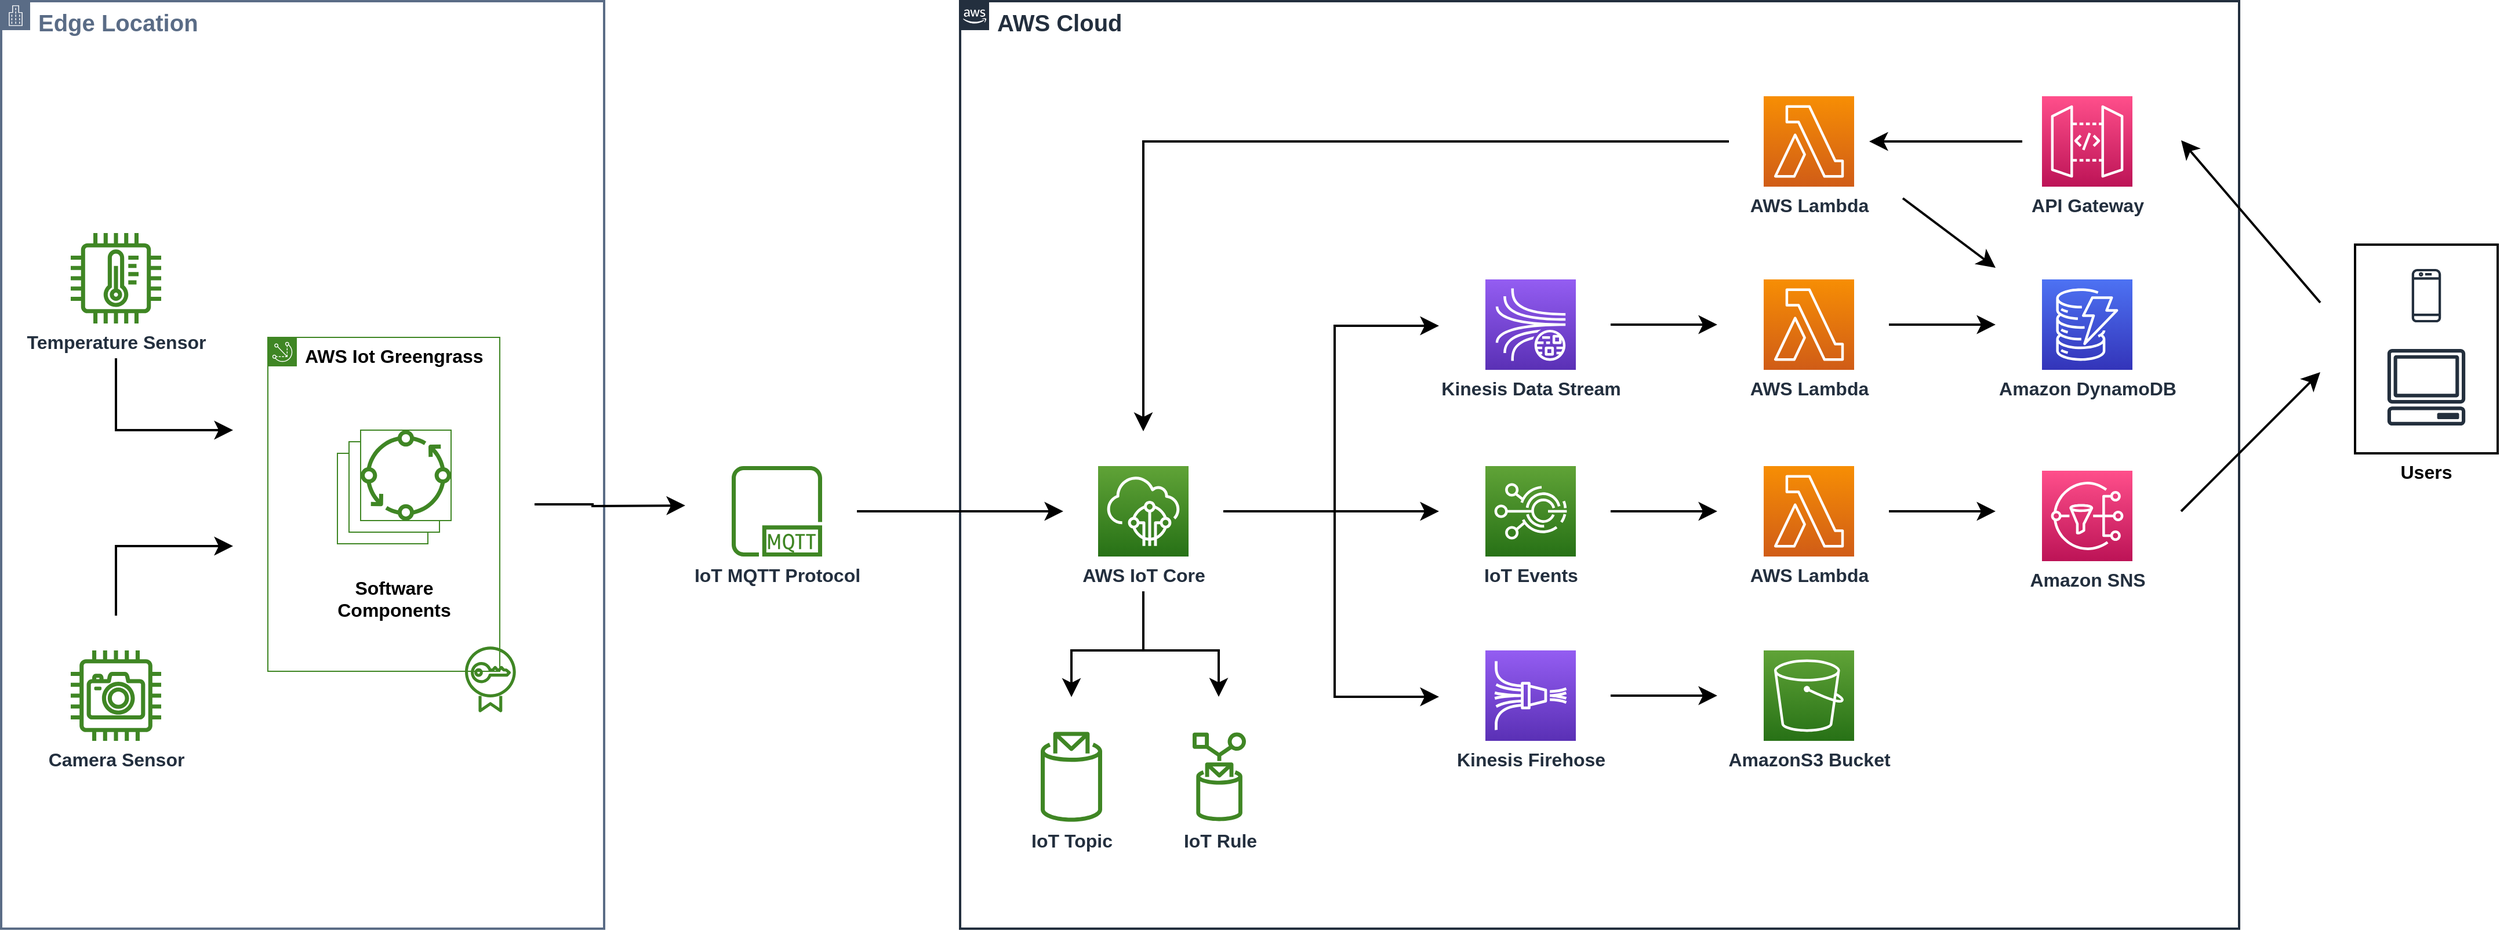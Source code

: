 <mxfile version="20.4.0" type="google"><diagram id="515fl4yCdh9Dc251olCK" name="Page-1"><mxGraphModel grid="1" page="1" gridSize="10" guides="1" tooltips="1" connect="1" arrows="1" fold="1" pageScale="1" pageWidth="827" pageHeight="1169" math="0" shadow="0"><root><mxCell id="0"/><mxCell id="1" parent="0"/><mxCell id="Q0wJrCghgbSXpKfr6JJr-16" value="Edge Location" style="points=[[0,0],[0.25,0],[0.5,0],[0.75,0],[1,0],[1,0.25],[1,0.5],[1,0.75],[1,1],[0.75,1],[0.5,1],[0.25,1],[0,1],[0,0.75],[0,0.5],[0,0.25]];outlineConnect=0;gradientColor=none;html=1;whiteSpace=wrap;fontSize=20;fontStyle=1;container=1;pointerEvents=0;collapsible=0;recursiveResize=0;shape=mxgraph.aws4.group;grIcon=mxgraph.aws4.group_corporate_data_center;strokeColor=#5A6C86;fillColor=none;verticalAlign=top;align=left;spacingLeft=30;fontColor=#5A6C86;dashed=0;strokeWidth=2;" vertex="1" parent="1"><mxGeometry y="80" width="520" height="800" as="geometry"/></mxCell><mxCell id="Q0wJrCghgbSXpKfr6JJr-14" value="Software&#10;Components" style="group;fontSize=16;fontStyle=1;labelPosition=center;verticalLabelPosition=bottom;align=center;verticalAlign=top;" connectable="0" vertex="1" parent="Q0wJrCghgbSXpKfr6JJr-16"><mxGeometry x="290" y="370" width="98" height="120" as="geometry"/></mxCell><mxCell id="Q0wJrCghgbSXpKfr6JJr-8" value="" style="rounded=0;whiteSpace=wrap;html=1;strokeColor=#3F8624;fontSize=16;fontStyle=1" vertex="1" parent="Q0wJrCghgbSXpKfr6JJr-14"><mxGeometry y="20" width="78" height="78" as="geometry"/></mxCell><mxCell id="Q0wJrCghgbSXpKfr6JJr-13" value="" style="rounded=0;whiteSpace=wrap;html=1;strokeColor=#3F8624;fontSize=16;fontStyle=1" vertex="1" parent="Q0wJrCghgbSXpKfr6JJr-14"><mxGeometry x="10" y="10" width="78" height="78" as="geometry"/></mxCell><mxCell id="Q0wJrCghgbSXpKfr6JJr-10" value="" style="group;fontSize=16;fontStyle=1" connectable="0" vertex="1" parent="Q0wJrCghgbSXpKfr6JJr-14"><mxGeometry x="20" width="78" height="120" as="geometry"/></mxCell><mxCell id="Q0wJrCghgbSXpKfr6JJr-11" value="" style="rounded=0;whiteSpace=wrap;html=1;strokeColor=#3F8624;fontSize=16;fontStyle=1" vertex="1" parent="Q0wJrCghgbSXpKfr6JJr-10"><mxGeometry width="78" height="78" as="geometry"/></mxCell><mxCell id="Q0wJrCghgbSXpKfr6JJr-12" value="" style="sketch=0;outlineConnect=0;fontColor=#232F3E;gradientColor=none;fillColor=#3F8624;strokeColor=#3F8624;dashed=0;verticalLabelPosition=bottom;verticalAlign=top;align=center;html=1;fontSize=16;fontStyle=1;aspect=fixed;pointerEvents=1;shape=mxgraph.aws4.iot_greengrass_component;" vertex="1" parent="Q0wJrCghgbSXpKfr6JJr-10"><mxGeometry width="78" height="78" as="geometry"/></mxCell><mxCell id="Q0wJrCghgbSXpKfr6JJr-2" value="AWS Iot&amp;nbsp;Greengrass" style="points=[[0,0],[0.25,0],[0.5,0],[0.75,0],[1,0],[1,0.25],[1,0.5],[1,0.75],[1,1],[0.75,1],[0.5,1],[0.25,1],[0,1],[0,0.75],[0,0.5],[0,0.25]];outlineConnect=0;gradientColor=none;html=1;whiteSpace=wrap;fontSize=16;fontStyle=1;container=1;pointerEvents=0;collapsible=0;recursiveResize=0;shape=mxgraph.aws4.group;grIcon=mxgraph.aws4.group_iot_greengrass;strokeColor=#3F8624;fillColor=none;verticalAlign=top;align=left;spacingLeft=30;fontColor=#000000;dashed=0;" vertex="1" parent="Q0wJrCghgbSXpKfr6JJr-16"><mxGeometry x="230" y="290" width="200" height="288" as="geometry"/></mxCell><mxCell id="Q0wJrCghgbSXpKfr6JJr-73" style="edgeStyle=orthogonalEdgeStyle;rounded=0;orthogonalLoop=1;jettySize=auto;html=1;strokeWidth=2;fontSize=20;fontColor=#000000;startSize=10;endSize=10;sourcePerimeterSpacing=30;targetPerimeterSpacing=30;" edge="1" parent="Q0wJrCghgbSXpKfr6JJr-16" source="Q0wJrCghgbSXpKfr6JJr-67" target="Q0wJrCghgbSXpKfr6JJr-2"><mxGeometry relative="1" as="geometry"><Array as="points"><mxPoint x="99" y="370"/></Array></mxGeometry></mxCell><mxCell id="Q0wJrCghgbSXpKfr6JJr-67" value="Temperature Sensor" style="sketch=0;outlineConnect=0;fontColor=#232F3E;gradientColor=none;fillColor=#3F8624;strokeColor=none;dashed=0;verticalLabelPosition=bottom;verticalAlign=top;align=center;html=1;fontSize=16;fontStyle=1;aspect=fixed;pointerEvents=1;shape=mxgraph.aws4.iot_thing_temperature_sensor;strokeWidth=2;" vertex="1" parent="Q0wJrCghgbSXpKfr6JJr-16"><mxGeometry x="60" y="200" width="78" height="78" as="geometry"/></mxCell><mxCell id="Q0wJrCghgbSXpKfr6JJr-72" style="edgeStyle=orthogonalEdgeStyle;rounded=0;orthogonalLoop=1;jettySize=auto;html=1;strokeWidth=2;fontSize=20;fontColor=#000000;startSize=10;endSize=10;sourcePerimeterSpacing=30;targetPerimeterSpacing=30;" edge="1" parent="Q0wJrCghgbSXpKfr6JJr-16" source="Q0wJrCghgbSXpKfr6JJr-69" target="Q0wJrCghgbSXpKfr6JJr-2"><mxGeometry relative="1" as="geometry"><Array as="points"><mxPoint x="99" y="470"/></Array></mxGeometry></mxCell><mxCell id="Q0wJrCghgbSXpKfr6JJr-69" value="Camera Sensor" style="sketch=0;outlineConnect=0;fontColor=#232F3E;gradientColor=none;fillColor=#3F8624;strokeColor=none;dashed=0;verticalLabelPosition=bottom;verticalAlign=top;align=center;html=1;fontSize=16;fontStyle=1;aspect=fixed;pointerEvents=1;shape=mxgraph.aws4.camera;strokeWidth=2;" vertex="1" parent="Q0wJrCghgbSXpKfr6JJr-16"><mxGeometry x="60" y="560" width="78" height="78" as="geometry"/></mxCell><mxCell id="Q0wJrCghgbSXpKfr6JJr-66" value="" style="sketch=0;outlineConnect=0;fontColor=#232F3E;gradientColor=none;fillColor=#3F8624;strokeColor=none;dashed=0;verticalLabelPosition=bottom;verticalAlign=top;align=center;html=1;fontSize=12;fontStyle=0;aspect=fixed;pointerEvents=1;shape=mxgraph.aws4.certificate_manager;strokeWidth=2;" vertex="1" parent="Q0wJrCghgbSXpKfr6JJr-16"><mxGeometry x="400" y="556" width="43.87" height="58" as="geometry"/></mxCell><mxCell id="Q0wJrCghgbSXpKfr6JJr-59" value="AWS Cloud" style="points=[[0,0],[0.25,0],[0.5,0],[0.75,0],[1,0],[1,0.25],[1,0.5],[1,0.75],[1,1],[0.75,1],[0.5,1],[0.25,1],[0,1],[0,0.75],[0,0.5],[0,0.25]];outlineConnect=0;gradientColor=none;html=1;whiteSpace=wrap;fontSize=20;fontStyle=1;container=1;pointerEvents=0;collapsible=0;recursiveResize=0;shape=mxgraph.aws4.group;grIcon=mxgraph.aws4.group_aws_cloud_alt;strokeColor=#232F3E;fillColor=none;verticalAlign=top;align=left;spacingLeft=30;fontColor=#232F3E;dashed=0;strokeWidth=2;" vertex="1" parent="1"><mxGeometry x="827" y="80" width="1103" height="800" as="geometry"/></mxCell><mxCell id="Q0wJrCghgbSXpKfr6JJr-51" value="Users" style="rounded=0;whiteSpace=wrap;html=1;strokeColor=#000000;strokeWidth=2;fontSize=16;fontColor=#000000;labelPosition=center;verticalLabelPosition=bottom;align=center;verticalAlign=top;fontStyle=1;aspect=fixed;" vertex="1" parent="1"><mxGeometry x="2030" y="290" width="123" height="180" as="geometry"/></mxCell><mxCell id="Q0wJrCghgbSXpKfr6JJr-63" style="edgeStyle=orthogonalEdgeStyle;rounded=0;orthogonalLoop=1;jettySize=auto;html=1;strokeWidth=2;fontSize=16;fontColor=#000000;startSize=10;endSize=10;sourcePerimeterSpacing=30;targetPerimeterSpacing=30;fontStyle=1" edge="1" parent="1" source="Q0wJrCghgbSXpKfr6JJr-17" target="Q0wJrCghgbSXpKfr6JJr-18"><mxGeometry relative="1" as="geometry"/></mxCell><mxCell id="Q0wJrCghgbSXpKfr6JJr-17" value="IoT MQTT Protocol" style="sketch=0;outlineConnect=0;fontColor=#232F3E;gradientColor=none;fillColor=#3F8624;strokeColor=none;dashed=0;verticalLabelPosition=bottom;verticalAlign=top;align=center;html=1;fontSize=16;fontStyle=1;aspect=fixed;pointerEvents=1;shape=mxgraph.aws4.mqtt_protocol;" vertex="1" parent="1"><mxGeometry x="630" y="481" width="78" height="78" as="geometry"/></mxCell><mxCell id="Q0wJrCghgbSXpKfr6JJr-34" style="edgeStyle=orthogonalEdgeStyle;rounded=0;orthogonalLoop=1;jettySize=auto;html=1;strokeWidth=2;fontSize=16;fontColor=#000000;startSize=10;endSize=10;sourcePerimeterSpacing=30;targetPerimeterSpacing=30;fontStyle=1" edge="1" parent="1" source="Q0wJrCghgbSXpKfr6JJr-18"><mxGeometry relative="1" as="geometry"><mxPoint x="1240" y="360" as="targetPoint"/><Array as="points"><mxPoint x="1150" y="520"/><mxPoint x="1150" y="360"/></Array></mxGeometry></mxCell><mxCell id="Q0wJrCghgbSXpKfr6JJr-35" style="edgeStyle=orthogonalEdgeStyle;rounded=0;orthogonalLoop=1;jettySize=auto;html=1;strokeWidth=2;fontSize=16;fontColor=#000000;startSize=10;endSize=10;sourcePerimeterSpacing=30;targetPerimeterSpacing=30;fontStyle=1" edge="1" parent="1" source="Q0wJrCghgbSXpKfr6JJr-18"><mxGeometry relative="1" as="geometry"><mxPoint x="1240" y="520" as="targetPoint"/></mxGeometry></mxCell><mxCell id="Q0wJrCghgbSXpKfr6JJr-36" style="edgeStyle=orthogonalEdgeStyle;rounded=0;orthogonalLoop=1;jettySize=auto;html=1;strokeWidth=2;fontSize=16;fontColor=#000000;startSize=10;endSize=10;sourcePerimeterSpacing=30;targetPerimeterSpacing=30;fontStyle=1" edge="1" parent="1" source="Q0wJrCghgbSXpKfr6JJr-18"><mxGeometry relative="1" as="geometry"><mxPoint x="1240" y="680" as="targetPoint"/><Array as="points"><mxPoint x="1150" y="520"/><mxPoint x="1150" y="680"/></Array></mxGeometry></mxCell><mxCell id="Q0wJrCghgbSXpKfr6JJr-45" style="edgeStyle=orthogonalEdgeStyle;rounded=0;orthogonalLoop=1;jettySize=auto;html=1;strokeWidth=2;fontSize=16;fontColor=#000000;startSize=10;endSize=10;sourcePerimeterSpacing=30;targetPerimeterSpacing=30;fontStyle=1" edge="1" parent="1" source="Q0wJrCghgbSXpKfr6JJr-18" target="Q0wJrCghgbSXpKfr6JJr-19"><mxGeometry relative="1" as="geometry"><Array as="points"><mxPoint x="985" y="640"/><mxPoint x="923" y="640"/></Array></mxGeometry></mxCell><mxCell id="Q0wJrCghgbSXpKfr6JJr-47" style="edgeStyle=orthogonalEdgeStyle;rounded=0;orthogonalLoop=1;jettySize=auto;html=1;strokeWidth=2;fontSize=16;fontColor=#000000;startSize=10;endSize=10;sourcePerimeterSpacing=30;targetPerimeterSpacing=30;fontStyle=1" edge="1" parent="1" source="Q0wJrCghgbSXpKfr6JJr-18"><mxGeometry relative="1" as="geometry"><mxPoint x="1050" y="680" as="targetPoint"/><Array as="points"><mxPoint x="985" y="640"/><mxPoint x="1050" y="640"/></Array></mxGeometry></mxCell><mxCell id="Q0wJrCghgbSXpKfr6JJr-18" value="AWS IoT Core" style="sketch=0;points=[[0,0,0],[0.25,0,0],[0.5,0,0],[0.75,0,0],[1,0,0],[0,1,0],[0.25,1,0],[0.5,1,0],[0.75,1,0],[1,1,0],[0,0.25,0],[0,0.5,0],[0,0.75,0],[1,0.25,0],[1,0.5,0],[1,0.75,0]];outlineConnect=0;fontColor=#232F3E;gradientColor=#60A337;gradientDirection=north;fillColor=#277116;strokeColor=#ffffff;dashed=0;verticalLabelPosition=bottom;verticalAlign=top;align=center;html=1;fontSize=16;fontStyle=1;aspect=fixed;shape=mxgraph.aws4.resourceIcon;resIcon=mxgraph.aws4.iot_core;" vertex="1" parent="1"><mxGeometry x="946" y="481" width="78" height="78" as="geometry"/></mxCell><mxCell id="Q0wJrCghgbSXpKfr6JJr-19" value="IoT Topic" style="sketch=0;outlineConnect=0;fontColor=#232F3E;gradientColor=none;fillColor=#3F8624;strokeColor=none;dashed=0;verticalLabelPosition=bottom;verticalAlign=top;align=center;html=1;fontSize=16;fontStyle=1;aspect=fixed;pointerEvents=1;shape=mxgraph.aws4.topic_2;" vertex="1" parent="1"><mxGeometry x="896.5" y="710" width="53" height="78" as="geometry"/></mxCell><mxCell id="Q0wJrCghgbSXpKfr6JJr-20" value="IoT Rule" style="sketch=0;outlineConnect=0;fontColor=#232F3E;gradientColor=none;fillColor=#3F8624;strokeColor=none;dashed=0;verticalLabelPosition=bottom;verticalAlign=top;align=center;html=1;fontSize=16;fontStyle=1;aspect=fixed;pointerEvents=1;shape=mxgraph.aws4.rule;" vertex="1" parent="1"><mxGeometry x="1027.5" y="710" width="46" height="78" as="geometry"/></mxCell><mxCell id="Q0wJrCghgbSXpKfr6JJr-39" style="edgeStyle=orthogonalEdgeStyle;rounded=0;orthogonalLoop=1;jettySize=auto;html=1;strokeWidth=2;fontSize=16;fontColor=#000000;startSize=10;endSize=10;sourcePerimeterSpacing=30;targetPerimeterSpacing=30;fontStyle=1" edge="1" parent="1" source="Q0wJrCghgbSXpKfr6JJr-21"><mxGeometry relative="1" as="geometry"><mxPoint x="1480" y="679" as="targetPoint"/></mxGeometry></mxCell><mxCell id="Q0wJrCghgbSXpKfr6JJr-21" value="Kinesis Firehose" style="sketch=0;points=[[0,0,0],[0.25,0,0],[0.5,0,0],[0.75,0,0],[1,0,0],[0,1,0],[0.25,1,0],[0.5,1,0],[0.75,1,0],[1,1,0],[0,0.25,0],[0,0.5,0],[0,0.75,0],[1,0.25,0],[1,0.5,0],[1,0.75,0]];outlineConnect=0;fontColor=#232F3E;gradientColor=#945DF2;gradientDirection=north;fillColor=#5A30B5;strokeColor=#ffffff;dashed=0;verticalLabelPosition=bottom;verticalAlign=top;align=center;html=1;fontSize=16;fontStyle=1;aspect=fixed;shape=mxgraph.aws4.resourceIcon;resIcon=mxgraph.aws4.kinesis_data_firehose;" vertex="1" parent="1"><mxGeometry x="1280" y="640" width="78" height="78" as="geometry"/></mxCell><mxCell id="Q0wJrCghgbSXpKfr6JJr-38" style="edgeStyle=orthogonalEdgeStyle;rounded=0;orthogonalLoop=1;jettySize=auto;html=1;strokeWidth=2;fontSize=16;fontColor=#000000;startSize=10;endSize=10;sourcePerimeterSpacing=30;targetPerimeterSpacing=30;fontStyle=1" edge="1" parent="1" source="Q0wJrCghgbSXpKfr6JJr-22"><mxGeometry relative="1" as="geometry"><mxPoint x="1480" y="359" as="targetPoint"/></mxGeometry></mxCell><mxCell id="Q0wJrCghgbSXpKfr6JJr-22" value="Kinesis Data Stream" style="sketch=0;points=[[0,0,0],[0.25,0,0],[0.5,0,0],[0.75,0,0],[1,0,0],[0,1,0],[0.25,1,0],[0.5,1,0],[0.75,1,0],[1,1,0],[0,0.25,0],[0,0.5,0],[0,0.75,0],[1,0.25,0],[1,0.5,0],[1,0.75,0]];outlineConnect=0;fontColor=#232F3E;gradientColor=#945DF2;gradientDirection=north;fillColor=#5A30B5;strokeColor=#ffffff;dashed=0;verticalLabelPosition=bottom;verticalAlign=top;align=center;html=1;fontSize=16;fontStyle=1;aspect=fixed;shape=mxgraph.aws4.resourceIcon;resIcon=mxgraph.aws4.kinesis_data_streams;" vertex="1" parent="1"><mxGeometry x="1280" y="320" width="78" height="78" as="geometry"/></mxCell><mxCell id="Q0wJrCghgbSXpKfr6JJr-23" value="AmazonS3 Bucket" style="sketch=0;points=[[0,0,0],[0.25,0,0],[0.5,0,0],[0.75,0,0],[1,0,0],[0,1,0],[0.25,1,0],[0.5,1,0],[0.75,1,0],[1,1,0],[0,0.25,0],[0,0.5,0],[0,0.75,0],[1,0.25,0],[1,0.5,0],[1,0.75,0]];outlineConnect=0;fontColor=#232F3E;gradientColor=#60A337;gradientDirection=north;fillColor=#277116;strokeColor=#ffffff;dashed=0;verticalLabelPosition=bottom;verticalAlign=top;align=center;html=1;fontSize=16;fontStyle=1;aspect=fixed;shape=mxgraph.aws4.resourceIcon;resIcon=mxgraph.aws4.s3;" vertex="1" parent="1"><mxGeometry x="1520" y="640" width="78" height="78" as="geometry"/></mxCell><mxCell id="Q0wJrCghgbSXpKfr6JJr-44" style="edgeStyle=orthogonalEdgeStyle;rounded=0;orthogonalLoop=1;jettySize=auto;html=1;strokeWidth=2;fontSize=16;fontColor=#000000;startSize=10;endSize=10;sourcePerimeterSpacing=30;targetPerimeterSpacing=30;fontStyle=1" edge="1" parent="1" source="Q0wJrCghgbSXpKfr6JJr-24"><mxGeometry relative="1" as="geometry"><mxPoint x="1720" y="359" as="targetPoint"/></mxGeometry></mxCell><mxCell id="Q0wJrCghgbSXpKfr6JJr-24" value="AWS Lambda" style="sketch=0;points=[[0,0,0],[0.25,0,0],[0.5,0,0],[0.75,0,0],[1,0,0],[0,1,0],[0.25,1,0],[0.5,1,0],[0.75,1,0],[1,1,0],[0,0.25,0],[0,0.5,0],[0,0.75,0],[1,0.25,0],[1,0.5,0],[1,0.75,0]];outlineConnect=0;fontColor=#232F3E;gradientColor=#F78E04;gradientDirection=north;fillColor=#D05C17;strokeColor=#ffffff;dashed=0;verticalLabelPosition=bottom;verticalAlign=top;align=center;html=1;fontSize=16;fontStyle=1;aspect=fixed;shape=mxgraph.aws4.resourceIcon;resIcon=mxgraph.aws4.lambda;" vertex="1" parent="1"><mxGeometry x="1520" y="320" width="78" height="78" as="geometry"/></mxCell><mxCell id="Q0wJrCghgbSXpKfr6JJr-25" value="Amazon DynamoDB" style="sketch=0;points=[[0,0,0],[0.25,0,0],[0.5,0,0],[0.75,0,0],[1,0,0],[0,1,0],[0.25,1,0],[0.5,1,0],[0.75,1,0],[1,1,0],[0,0.25,0],[0,0.5,0],[0,0.75,0],[1,0.25,0],[1,0.5,0],[1,0.75,0]];outlineConnect=0;fontColor=#232F3E;gradientColor=#4D72F3;gradientDirection=north;fillColor=#3334B9;strokeColor=#ffffff;dashed=0;verticalLabelPosition=bottom;verticalAlign=top;align=center;html=1;fontSize=16;fontStyle=1;aspect=fixed;shape=mxgraph.aws4.resourceIcon;resIcon=mxgraph.aws4.dynamodb;" vertex="1" parent="1"><mxGeometry x="1760" y="320" width="78" height="78" as="geometry"/></mxCell><mxCell id="Q0wJrCghgbSXpKfr6JJr-41" style="edgeStyle=orthogonalEdgeStyle;rounded=0;orthogonalLoop=1;jettySize=auto;html=1;strokeWidth=2;fontSize=16;fontColor=#000000;startSize=10;endSize=10;sourcePerimeterSpacing=30;targetPerimeterSpacing=30;fontStyle=1" edge="1" parent="1" source="Q0wJrCghgbSXpKfr6JJr-26"><mxGeometry relative="1" as="geometry"><mxPoint x="1480" y="520" as="targetPoint"/></mxGeometry></mxCell><mxCell id="Q0wJrCghgbSXpKfr6JJr-26" value="IoT Events" style="sketch=0;points=[[0,0,0],[0.25,0,0],[0.5,0,0],[0.75,0,0],[1,0,0],[0,1,0],[0.25,1,0],[0.5,1,0],[0.75,1,0],[1,1,0],[0,0.25,0],[0,0.5,0],[0,0.75,0],[1,0.25,0],[1,0.5,0],[1,0.75,0]];outlineConnect=0;fontColor=#232F3E;gradientColor=#60A337;gradientDirection=north;fillColor=#277116;strokeColor=#ffffff;dashed=0;verticalLabelPosition=bottom;verticalAlign=top;align=center;html=1;fontSize=16;fontStyle=1;aspect=fixed;shape=mxgraph.aws4.resourceIcon;resIcon=mxgraph.aws4.iot_events;" vertex="1" parent="1"><mxGeometry x="1280" y="481" width="78" height="78" as="geometry"/></mxCell><mxCell id="Q0wJrCghgbSXpKfr6JJr-31" style="edgeStyle=orthogonalEdgeStyle;rounded=0;orthogonalLoop=1;jettySize=auto;html=1;entryX=1;entryY=0.5;entryDx=0;entryDy=0;entryPerimeter=0;fontSize=16;fontColor=#000000;spacingLeft=10;spacingRight=10;spacingBottom=10;spacingTop=10;strokeWidth=2;targetPerimeterSpacing=30;endSize=10;sourcePerimeterSpacing=30;startSize=10;fontStyle=1" edge="1" parent="1"><mxGeometry relative="1" as="geometry"><mxPoint x="1743" y="201" as="sourcePoint"/><mxPoint x="1611" y="201" as="targetPoint"/></mxGeometry></mxCell><mxCell id="Q0wJrCghgbSXpKfr6JJr-27" value="API Gateway" style="sketch=0;points=[[0,0,0],[0.25,0,0],[0.5,0,0],[0.75,0,0],[1,0,0],[0,1,0],[0.25,1,0],[0.5,1,0],[0.75,1,0],[1,1,0],[0,0.25,0],[0,0.5,0],[0,0.75,0],[1,0.25,0],[1,0.5,0],[1,0.75,0]];outlineConnect=0;fontColor=#232F3E;gradientColor=#FF4F8B;gradientDirection=north;fillColor=#BC1356;strokeColor=#ffffff;dashed=0;verticalLabelPosition=bottom;verticalAlign=top;align=center;html=1;fontSize=16;fontStyle=1;aspect=fixed;shape=mxgraph.aws4.resourceIcon;resIcon=mxgraph.aws4.api_gateway;" vertex="1" parent="1"><mxGeometry x="1760" y="162" width="78" height="78" as="geometry"/></mxCell><mxCell id="Q0wJrCghgbSXpKfr6JJr-33" style="edgeStyle=orthogonalEdgeStyle;rounded=0;orthogonalLoop=1;jettySize=auto;html=1;strokeWidth=2;fontSize=16;fontColor=#000000;startSize=10;endSize=10;sourcePerimeterSpacing=30;targetPerimeterSpacing=30;fontStyle=1" edge="1" parent="1" source="Q0wJrCghgbSXpKfr6JJr-28" target="Q0wJrCghgbSXpKfr6JJr-18"><mxGeometry relative="1" as="geometry"/></mxCell><mxCell id="Q0wJrCghgbSXpKfr6JJr-28" value="AWS Lambda" style="sketch=0;points=[[0,0,0],[0.25,0,0],[0.5,0,0],[0.75,0,0],[1,0,0],[0,1,0],[0.25,1,0],[0.5,1,0],[0.75,1,0],[1,1,0],[0,0.25,0],[0,0.5,0],[0,0.75,0],[1,0.25,0],[1,0.5,0],[1,0.75,0]];outlineConnect=0;fontColor=#232F3E;gradientColor=#F78E04;gradientDirection=north;fillColor=#D05C17;strokeColor=#ffffff;dashed=0;verticalLabelPosition=bottom;verticalAlign=top;align=center;html=1;fontSize=16;fontStyle=1;aspect=fixed;shape=mxgraph.aws4.resourceIcon;resIcon=mxgraph.aws4.lambda;" vertex="1" parent="1"><mxGeometry x="1520" y="162" width="78" height="78" as="geometry"/></mxCell><mxCell id="Q0wJrCghgbSXpKfr6JJr-58" style="edgeStyle=orthogonalEdgeStyle;rounded=0;orthogonalLoop=1;jettySize=auto;html=1;strokeWidth=2;fontSize=16;fontColor=#000000;startSize=10;endSize=10;sourcePerimeterSpacing=30;targetPerimeterSpacing=30;fontStyle=1" edge="1" parent="1" source="Q0wJrCghgbSXpKfr6JJr-40"><mxGeometry relative="1" as="geometry"><mxPoint x="1720" y="520" as="targetPoint"/></mxGeometry></mxCell><mxCell id="Q0wJrCghgbSXpKfr6JJr-40" value="AWS Lambda" style="sketch=0;points=[[0,0,0],[0.25,0,0],[0.5,0,0],[0.75,0,0],[1,0,0],[0,1,0],[0.25,1,0],[0.5,1,0],[0.75,1,0],[1,1,0],[0,0.25,0],[0,0.5,0],[0,0.75,0],[1,0.25,0],[1,0.5,0],[1,0.75,0]];outlineConnect=0;fontColor=#232F3E;gradientColor=#F78E04;gradientDirection=north;fillColor=#D05C17;strokeColor=#ffffff;dashed=0;verticalLabelPosition=bottom;verticalAlign=top;align=center;html=1;fontSize=16;fontStyle=1;aspect=fixed;shape=mxgraph.aws4.resourceIcon;resIcon=mxgraph.aws4.lambda;" vertex="1" parent="1"><mxGeometry x="1520" y="481" width="78" height="78" as="geometry"/></mxCell><mxCell id="Q0wJrCghgbSXpKfr6JJr-43" value="" style="endArrow=classic;html=1;rounded=0;strokeWidth=2;fontSize=16;fontColor=#000000;startSize=10;endSize=10;sourcePerimeterSpacing=30;targetPerimeterSpacing=30;fontStyle=1" edge="1" parent="1"><mxGeometry width="50" height="50" relative="1" as="geometry"><mxPoint x="1640" y="250" as="sourcePoint"/><mxPoint x="1720" y="310" as="targetPoint"/></mxGeometry></mxCell><mxCell id="Q0wJrCghgbSXpKfr6JJr-49" value="" style="sketch=0;outlineConnect=0;fontColor=#232F3E;gradientColor=none;fillColor=#232F3D;strokeColor=none;dashed=0;verticalLabelPosition=bottom;verticalAlign=top;align=center;html=1;fontSize=12;fontStyle=0;aspect=fixed;pointerEvents=1;shape=mxgraph.aws4.client;" vertex="1" parent="1"><mxGeometry x="2057.63" y="380" width="67.74" height="66" as="geometry"/></mxCell><mxCell id="Q0wJrCghgbSXpKfr6JJr-50" value="" style="sketch=0;outlineConnect=0;fontColor=#232F3E;gradientColor=none;fillColor=#232F3D;strokeColor=none;dashed=0;verticalLabelPosition=bottom;verticalAlign=top;align=center;html=1;fontSize=12;fontStyle=0;aspect=fixed;pointerEvents=1;shape=mxgraph.aws4.mobile_client;" vertex="1" parent="1"><mxGeometry x="2078.88" y="310" width="25.23" height="48" as="geometry"/></mxCell><mxCell id="Q0wJrCghgbSXpKfr6JJr-57" value="Amazon SNS" style="sketch=0;points=[[0,0,0],[0.25,0,0],[0.5,0,0],[0.75,0,0],[1,0,0],[0,1,0],[0.25,1,0],[0.5,1,0],[0.75,1,0],[1,1,0],[0,0.25,0],[0,0.5,0],[0,0.75,0],[1,0.25,0],[1,0.5,0],[1,0.75,0]];outlineConnect=0;fontColor=#232F3E;gradientColor=#FF4F8B;gradientDirection=north;fillColor=#BC1356;strokeColor=#ffffff;dashed=0;verticalLabelPosition=bottom;verticalAlign=top;align=center;html=1;fontSize=16;fontStyle=1;aspect=fixed;shape=mxgraph.aws4.resourceIcon;resIcon=mxgraph.aws4.sns;strokeWidth=2;" vertex="1" parent="1"><mxGeometry x="1760" y="485" width="78" height="78" as="geometry"/></mxCell><mxCell id="Q0wJrCghgbSXpKfr6JJr-61" value="" style="endArrow=classic;html=1;rounded=0;strokeWidth=2;fontSize=14;fontColor=#000000;startSize=10;endSize=10;sourcePerimeterSpacing=30;targetPerimeterSpacing=30;fontStyle=1" edge="1" parent="1"><mxGeometry width="50" height="50" relative="1" as="geometry"><mxPoint x="2000" y="340" as="sourcePoint"/><mxPoint x="1880" y="200" as="targetPoint"/><Array as="points"/></mxGeometry></mxCell><mxCell id="Q0wJrCghgbSXpKfr6JJr-62" value="" style="endArrow=classic;html=1;rounded=0;strokeWidth=2;fontSize=14;fontColor=#000000;startSize=10;endSize=10;sourcePerimeterSpacing=30;targetPerimeterSpacing=30;fontStyle=1" edge="1" parent="1"><mxGeometry width="50" height="50" relative="1" as="geometry"><mxPoint x="1880" y="520" as="sourcePoint"/><mxPoint x="2000" y="400" as="targetPoint"/><Array as="points"/></mxGeometry></mxCell><mxCell id="Q0wJrCghgbSXpKfr6JJr-65" style="edgeStyle=orthogonalEdgeStyle;rounded=0;orthogonalLoop=1;jettySize=auto;html=1;strokeWidth=2;fontSize=16;fontColor=#000000;startSize=10;endSize=10;sourcePerimeterSpacing=30;targetPerimeterSpacing=30;fontStyle=1" edge="1" parent="1" source="Q0wJrCghgbSXpKfr6JJr-2"><mxGeometry relative="1" as="geometry"><mxPoint x="590" y="515" as="targetPoint"/></mxGeometry></mxCell></root></mxGraphModel></diagram></mxfile>